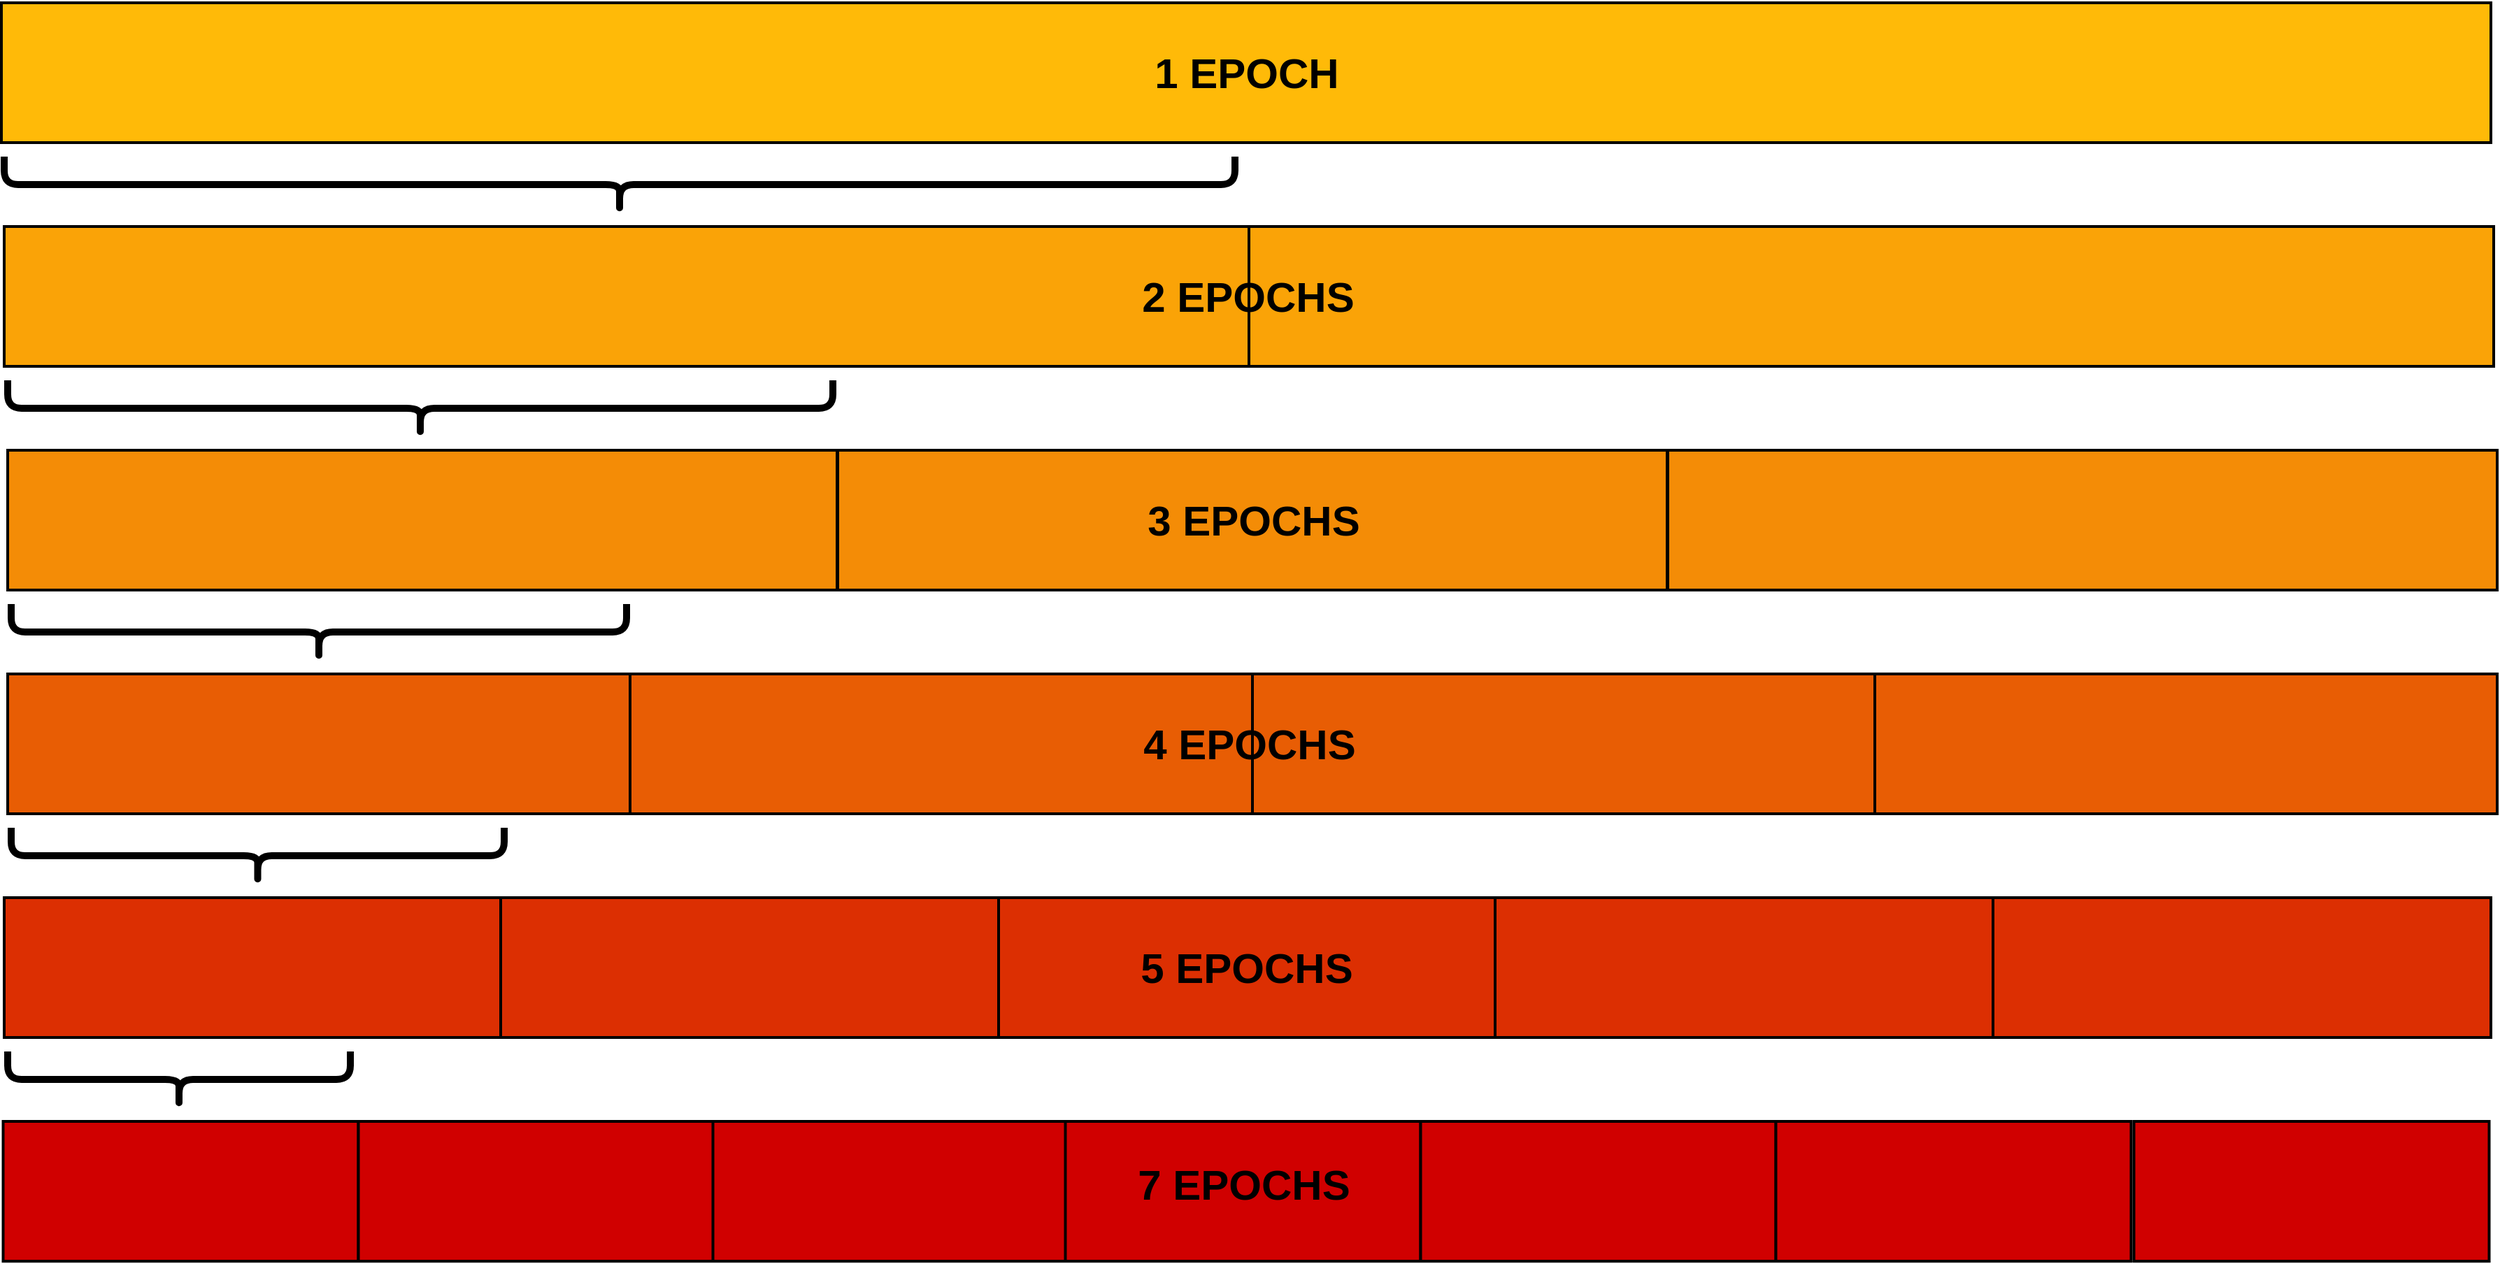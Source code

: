 <mxfile version="21.0.8" type="device" pages="3"><diagram name="Page-1" id="rnAJOH8vImSpampfHV71"><mxGraphModel dx="4130" dy="2227" grid="1" gridSize="10" guides="1" tooltips="1" connect="1" arrows="1" fold="1" page="1" pageScale="1" pageWidth="850" pageHeight="1100" math="0" shadow="0"><root><mxCell id="0"/><mxCell id="1" parent="0"/><mxCell id="9jDU9pMyeizXmVGRR5aT-2" value="" style="rounded=0;whiteSpace=wrap;html=1;gradientColor=none;fillColor=#FFBA08;labelBorderColor=none;strokeColor=default;direction=south;strokeWidth=2;" parent="1" vertex="1"><mxGeometry x="-802" y="40" width="1780" height="100" as="geometry"/></mxCell><mxCell id="9jDU9pMyeizXmVGRR5aT-4" value="" style="rounded=0;whiteSpace=wrap;html=1;fillColor=#FAA307;strokeColor=default;direction=south;strokeWidth=2;" parent="1" vertex="1"><mxGeometry x="-800" y="200" width="890" height="100" as="geometry"/></mxCell><mxCell id="9jDU9pMyeizXmVGRR5aT-5" value="" style="rounded=0;whiteSpace=wrap;html=1;fillColor=#F48C06;strokeColor=default;direction=south;strokeWidth=2;" parent="1" vertex="1"><mxGeometry x="-797.5" y="360" width="593" height="100" as="geometry"/></mxCell><mxCell id="9jDU9pMyeizXmVGRR5aT-9" value="" style="shape=curlyBracket;whiteSpace=wrap;html=1;rounded=1;flipH=1;labelPosition=right;verticalLabelPosition=middle;align=left;verticalAlign=middle;labelBorderColor=none;strokeColor=default;fillColor=#F48C06;gradientColor=none;fontStyle=1;fontSize=28;strokeWidth=5;direction=south;rotation=-180;" parent="1" vertex="1"><mxGeometry x="-800" y="150" width="880" height="40" as="geometry"/></mxCell><mxCell id="9jDU9pMyeizXmVGRR5aT-10" value="" style="shape=curlyBracket;whiteSpace=wrap;html=1;rounded=1;flipH=1;labelPosition=right;verticalLabelPosition=middle;align=left;verticalAlign=middle;labelBorderColor=none;strokeColor=default;fillColor=#F48C06;gradientColor=none;fontStyle=1;fontSize=28;strokeWidth=5;direction=south;rotation=-180;" parent="1" vertex="1"><mxGeometry x="-797.5" y="310" width="590" height="40" as="geometry"/></mxCell><mxCell id="9jDU9pMyeizXmVGRR5aT-11" value="1 EPOCH" style="text;html=1;align=center;verticalAlign=middle;resizable=0;points=[];autosize=1;strokeColor=none;fillColor=none;fontSize=30;fontStyle=1;fontFamily=Helvetica;" parent="1" vertex="1"><mxGeometry x="8" y="65" width="160" height="50" as="geometry"/></mxCell><mxCell id="9jDU9pMyeizXmVGRR5aT-14" value="" style="rounded=0;whiteSpace=wrap;html=1;fillColor=#FAA307;strokeColor=default;direction=south;strokeWidth=2;" parent="1" vertex="1"><mxGeometry x="90" y="200" width="890" height="100" as="geometry"/></mxCell><mxCell id="9jDU9pMyeizXmVGRR5aT-12" value="2 EPOCHS" style="text;html=1;align=center;verticalAlign=middle;resizable=0;points=[];autosize=1;strokeColor=none;fillColor=none;fontSize=30;fontStyle=1;fontFamily=Helvetica;" parent="1" vertex="1"><mxGeometry x="-1" y="225" width="180" height="50" as="geometry"/></mxCell><mxCell id="9jDU9pMyeizXmVGRR5aT-16" value="" style="rounded=0;whiteSpace=wrap;html=1;fillColor=#F48C06;strokeColor=default;direction=south;strokeWidth=2;" parent="1" vertex="1"><mxGeometry x="-204" y="360" width="593" height="100" as="geometry"/></mxCell><mxCell id="9jDU9pMyeizXmVGRR5aT-17" value="" style="rounded=0;whiteSpace=wrap;html=1;fillColor=#F48C06;strokeColor=default;direction=south;strokeWidth=2;" parent="1" vertex="1"><mxGeometry x="389.5" y="360" width="593" height="100" as="geometry"/></mxCell><mxCell id="9jDU9pMyeizXmVGRR5aT-18" value="" style="shape=curlyBracket;whiteSpace=wrap;html=1;rounded=1;flipH=1;labelPosition=right;verticalLabelPosition=middle;align=left;verticalAlign=middle;labelBorderColor=none;strokeColor=default;fillColor=#F48C06;gradientColor=none;fontStyle=1;fontSize=28;strokeWidth=5;direction=south;rotation=-180;" parent="1" vertex="1"><mxGeometry x="-795" y="470" width="440" height="40" as="geometry"/></mxCell><mxCell id="9jDU9pMyeizXmVGRR5aT-19" value="3 EPOCHS" style="text;html=1;align=center;verticalAlign=middle;resizable=0;points=[];autosize=1;strokeColor=none;fillColor=none;fontSize=30;fontStyle=1;fontFamily=Helvetica;" parent="1" vertex="1"><mxGeometry x="2.5" y="385" width="180" height="50" as="geometry"/></mxCell><mxCell id="9jDU9pMyeizXmVGRR5aT-20" value="" style="rounded=0;whiteSpace=wrap;html=1;fillColor=#E85D04;strokeColor=default;direction=south;strokeWidth=2;" parent="1" vertex="1"><mxGeometry x="-797.5" y="520" width="445" height="100" as="geometry"/></mxCell><mxCell id="9jDU9pMyeizXmVGRR5aT-22" value="" style="rounded=0;whiteSpace=wrap;html=1;fillColor=#E85D04;strokeColor=default;direction=south;strokeWidth=2;" parent="1" vertex="1"><mxGeometry x="-352.5" y="520" width="445" height="100" as="geometry"/></mxCell><mxCell id="9jDU9pMyeizXmVGRR5aT-23" value="" style="rounded=0;whiteSpace=wrap;html=1;fillColor=#E85D04;strokeColor=default;direction=south;strokeWidth=2;" parent="1" vertex="1"><mxGeometry x="92.5" y="520" width="445" height="100" as="geometry"/></mxCell><mxCell id="9jDU9pMyeizXmVGRR5aT-24" value="" style="rounded=0;whiteSpace=wrap;html=1;fillColor=#E85D04;strokeColor=default;direction=south;strokeWidth=2;" parent="1" vertex="1"><mxGeometry x="537.5" y="520" width="445" height="100" as="geometry"/></mxCell><mxCell id="9jDU9pMyeizXmVGRR5aT-25" value="4 EPOCHS" style="text;html=1;align=center;verticalAlign=middle;resizable=0;points=[];autosize=1;strokeColor=none;fillColor=none;fontSize=30;fontStyle=1;fontFamily=Helvetica;" parent="1" vertex="1"><mxGeometry y="545" width="180" height="50" as="geometry"/></mxCell><mxCell id="9jDU9pMyeizXmVGRR5aT-26" value="" style="rounded=0;whiteSpace=wrap;html=1;fillColor=#DC2F02;strokeColor=default;direction=south;strokeWidth=2;" parent="1" vertex="1"><mxGeometry x="-800" y="680" width="356" height="100" as="geometry"/></mxCell><mxCell id="9jDU9pMyeizXmVGRR5aT-28" value="" style="rounded=0;whiteSpace=wrap;html=1;fillColor=#D00000;strokeColor=default;direction=south;strokeWidth=2;" parent="1" vertex="1"><mxGeometry x="-800.75" y="840" width="254" height="100" as="geometry"/></mxCell><mxCell id="9jDU9pMyeizXmVGRR5aT-29" value="" style="shape=curlyBracket;whiteSpace=wrap;html=1;rounded=1;flipH=1;labelPosition=right;verticalLabelPosition=middle;align=left;verticalAlign=middle;labelBorderColor=none;strokeColor=default;fillColor=#F48C06;gradientColor=none;fontStyle=1;fontSize=28;strokeWidth=5;direction=south;rotation=-180;" parent="1" vertex="1"><mxGeometry x="-795" y="630" width="352.5" height="40" as="geometry"/></mxCell><mxCell id="9jDU9pMyeizXmVGRR5aT-30" value="" style="shape=curlyBracket;whiteSpace=wrap;html=1;rounded=1;flipH=1;labelPosition=right;verticalLabelPosition=middle;align=left;verticalAlign=middle;labelBorderColor=none;strokeColor=default;fillColor=#F48C06;gradientColor=none;fontStyle=1;fontSize=28;strokeWidth=5;direction=south;rotation=-180;" parent="1" vertex="1"><mxGeometry x="-797.5" y="790" width="245" height="40" as="geometry"/></mxCell><mxCell id="9jDU9pMyeizXmVGRR5aT-31" value="" style="rounded=0;whiteSpace=wrap;html=1;fillColor=#DC2F02;strokeColor=default;direction=south;strokeWidth=2;" parent="1" vertex="1"><mxGeometry x="-445" y="680" width="356" height="100" as="geometry"/></mxCell><mxCell id="9jDU9pMyeizXmVGRR5aT-32" value="" style="rounded=0;whiteSpace=wrap;html=1;fillColor=#DC2F02;strokeColor=default;direction=south;strokeWidth=2;" parent="1" vertex="1"><mxGeometry x="-89" y="680" width="356" height="100" as="geometry"/></mxCell><mxCell id="9jDU9pMyeizXmVGRR5aT-33" value="" style="rounded=0;whiteSpace=wrap;html=1;fillColor=#DC2F02;strokeColor=default;direction=south;strokeWidth=2;" parent="1" vertex="1"><mxGeometry x="266" y="680" width="356" height="100" as="geometry"/></mxCell><mxCell id="9jDU9pMyeizXmVGRR5aT-34" value="" style="rounded=0;whiteSpace=wrap;html=1;fillColor=#DC2F02;strokeColor=default;direction=south;strokeWidth=2;" parent="1" vertex="1"><mxGeometry x="622" y="680" width="356" height="100" as="geometry"/></mxCell><mxCell id="9jDU9pMyeizXmVGRR5aT-36" value="5 EPOCHS" style="text;html=1;align=center;verticalAlign=middle;resizable=0;points=[];autosize=1;strokeColor=none;fillColor=none;fontSize=30;fontStyle=1;fontFamily=Helvetica;" parent="1" vertex="1"><mxGeometry x="-2" y="705" width="180" height="50" as="geometry"/></mxCell><mxCell id="9jDU9pMyeizXmVGRR5aT-37" value="" style="rounded=0;whiteSpace=wrap;html=1;fillColor=#D00000;strokeColor=default;direction=south;strokeWidth=2;" parent="1" vertex="1"><mxGeometry x="-546.75" y="840" width="254" height="100" as="geometry"/></mxCell><mxCell id="9jDU9pMyeizXmVGRR5aT-38" value="" style="rounded=0;whiteSpace=wrap;html=1;fillColor=#D00000;strokeColor=default;direction=south;strokeWidth=2;" parent="1" vertex="1"><mxGeometry x="-293.25" y="840" width="254" height="100" as="geometry"/></mxCell><mxCell id="9jDU9pMyeizXmVGRR5aT-39" value="" style="rounded=0;whiteSpace=wrap;html=1;fillColor=#D00000;strokeColor=default;direction=south;strokeWidth=2;" parent="1" vertex="1"><mxGeometry x="-41.25" y="840" width="254" height="100" as="geometry"/></mxCell><mxCell id="9jDU9pMyeizXmVGRR5aT-40" value="" style="rounded=0;whiteSpace=wrap;html=1;fillColor=#D00000;strokeColor=default;direction=south;strokeWidth=2;" parent="1" vertex="1"><mxGeometry x="212.75" y="840" width="254" height="100" as="geometry"/></mxCell><mxCell id="9jDU9pMyeizXmVGRR5aT-41" value="" style="rounded=0;whiteSpace=wrap;html=1;fillColor=#D00000;strokeColor=default;direction=south;strokeWidth=2;" parent="1" vertex="1"><mxGeometry x="466.75" y="840" width="254" height="100" as="geometry"/></mxCell><mxCell id="9jDU9pMyeizXmVGRR5aT-42" value="" style="rounded=0;whiteSpace=wrap;html=1;fillColor=#D00000;strokeColor=default;direction=south;strokeWidth=2;" parent="1" vertex="1"><mxGeometry x="722.75" y="840" width="254" height="100" as="geometry"/></mxCell><mxCell id="9jDU9pMyeizXmVGRR5aT-43" value="7 EPOCHS" style="text;html=1;align=center;verticalAlign=middle;resizable=0;points=[];autosize=1;strokeColor=none;fillColor=none;fontSize=30;fontStyle=1;fontFamily=Helvetica;" parent="1" vertex="1"><mxGeometry x="-4.25" y="860" width="180" height="50" as="geometry"/></mxCell></root></mxGraphModel></diagram><diagram name="Gradient" id="_rNeAZW8AncJgSc8gZIy"><mxGraphModel dx="3310" dy="1670" grid="1" gridSize="10" guides="1" tooltips="1" connect="1" arrows="1" fold="1" page="1" pageScale="1" pageWidth="850" pageHeight="1100" math="0" shadow="0"><root><mxCell id="7pS7syN-szMAdp5dI-Rj-0"/><mxCell id="7pS7syN-szMAdp5dI-Rj-1" parent="7pS7syN-szMAdp5dI-Rj-0"/><mxCell id="PBJ5wry4gKHJ6xowtRZe-0" value="" style="rounded=0;whiteSpace=wrap;html=1;fillColor=#d00000;strokeColor=default;direction=south;strokeWidth=2;gradientColor=#FFBA08;" vertex="1" parent="7pS7syN-szMAdp5dI-Rj-1"><mxGeometry x="88" y="200" width="890" height="100" as="geometry"/></mxCell><mxCell id="7pS7syN-szMAdp5dI-Rj-2" value="" style="rounded=0;whiteSpace=wrap;html=1;gradientColor=#FFBA08;fillColor=#d00000;labelBorderColor=none;strokeColor=default;direction=south;strokeWidth=2;" vertex="1" parent="7pS7syN-szMAdp5dI-Rj-1"><mxGeometry x="-802" y="40" width="1780" height="100" as="geometry"/></mxCell><mxCell id="7pS7syN-szMAdp5dI-Rj-3" value="" style="rounded=0;whiteSpace=wrap;html=1;fillColor=#d00000;strokeColor=default;direction=south;strokeWidth=2;gradientColor=#FFBA08;" vertex="1" parent="7pS7syN-szMAdp5dI-Rj-1"><mxGeometry x="-800" y="200" width="890" height="100" as="geometry"/></mxCell><mxCell id="7pS7syN-szMAdp5dI-Rj-4" value="" style="rounded=0;whiteSpace=wrap;html=1;fillColor=#D00000;strokeColor=default;direction=south;strokeWidth=2;gradientColor=#FFBA08;" vertex="1" parent="7pS7syN-szMAdp5dI-Rj-1"><mxGeometry x="-797.5" y="360" width="593" height="100" as="geometry"/></mxCell><mxCell id="7pS7syN-szMAdp5dI-Rj-5" value="" style="shape=curlyBracket;whiteSpace=wrap;html=1;rounded=1;flipH=1;labelPosition=right;verticalLabelPosition=middle;align=left;verticalAlign=middle;labelBorderColor=none;strokeColor=default;fillColor=#F48C06;gradientColor=none;fontStyle=1;fontSize=28;strokeWidth=5;direction=south;rotation=-180;" vertex="1" parent="7pS7syN-szMAdp5dI-Rj-1"><mxGeometry x="-800" y="150" width="880" height="40" as="geometry"/></mxCell><mxCell id="7pS7syN-szMAdp5dI-Rj-6" value="" style="shape=curlyBracket;whiteSpace=wrap;html=1;rounded=1;flipH=1;labelPosition=right;verticalLabelPosition=middle;align=left;verticalAlign=middle;labelBorderColor=none;strokeColor=default;fillColor=#F48C06;gradientColor=none;fontStyle=1;fontSize=28;strokeWidth=5;direction=south;rotation=-180;" vertex="1" parent="7pS7syN-szMAdp5dI-Rj-1"><mxGeometry x="-797.5" y="310" width="590" height="40" as="geometry"/></mxCell><mxCell id="7pS7syN-szMAdp5dI-Rj-7" value="1 EPOCH" style="text;html=1;align=center;verticalAlign=middle;resizable=0;points=[];autosize=1;strokeColor=none;fillColor=none;fontSize=30;fontStyle=1;fontFamily=Helvetica;" vertex="1" parent="7pS7syN-szMAdp5dI-Rj-1"><mxGeometry x="8" y="65" width="160" height="50" as="geometry"/></mxCell><mxCell id="7pS7syN-szMAdp5dI-Rj-9" value="2 EPOCHS" style="text;html=1;align=center;verticalAlign=middle;resizable=0;points=[];autosize=1;strokeColor=none;fillColor=none;fontSize=30;fontStyle=1;fontFamily=Helvetica;" vertex="1" parent="7pS7syN-szMAdp5dI-Rj-1"><mxGeometry x="-1" y="225" width="180" height="50" as="geometry"/></mxCell><mxCell id="7pS7syN-szMAdp5dI-Rj-10" value="" style="rounded=0;whiteSpace=wrap;html=1;fillColor=#D00000;strokeColor=default;direction=south;strokeWidth=2;gradientColor=#FFBA08;" vertex="1" parent="7pS7syN-szMAdp5dI-Rj-1"><mxGeometry x="-204" y="360" width="593" height="100" as="geometry"/></mxCell><mxCell id="7pS7syN-szMAdp5dI-Rj-11" value="" style="rounded=0;whiteSpace=wrap;html=1;fillColor=#D00000;strokeColor=default;direction=south;strokeWidth=2;gradientColor=#FFBA08;" vertex="1" parent="7pS7syN-szMAdp5dI-Rj-1"><mxGeometry x="389.5" y="360" width="593" height="100" as="geometry"/></mxCell><mxCell id="7pS7syN-szMAdp5dI-Rj-12" value="" style="shape=curlyBracket;whiteSpace=wrap;html=1;rounded=1;flipH=1;labelPosition=right;verticalLabelPosition=middle;align=left;verticalAlign=middle;labelBorderColor=none;strokeColor=default;fillColor=#F48C06;gradientColor=none;fontStyle=1;fontSize=28;strokeWidth=5;direction=south;rotation=-180;" vertex="1" parent="7pS7syN-szMAdp5dI-Rj-1"><mxGeometry x="-795" y="470" width="440" height="40" as="geometry"/></mxCell><mxCell id="7pS7syN-szMAdp5dI-Rj-13" value="3 EPOCHS" style="text;html=1;align=center;verticalAlign=middle;resizable=0;points=[];autosize=1;strokeColor=none;fillColor=none;fontSize=30;fontStyle=1;fontFamily=Helvetica;" vertex="1" parent="7pS7syN-szMAdp5dI-Rj-1"><mxGeometry x="2.5" y="385" width="180" height="50" as="geometry"/></mxCell><mxCell id="7pS7syN-szMAdp5dI-Rj-14" value="" style="rounded=0;whiteSpace=wrap;html=1;fillColor=#D00000;strokeColor=default;direction=south;strokeWidth=2;gradientColor=#FFBA08;" vertex="1" parent="7pS7syN-szMAdp5dI-Rj-1"><mxGeometry x="-797.5" y="520" width="445" height="100" as="geometry"/></mxCell><mxCell id="7pS7syN-szMAdp5dI-Rj-15" value="" style="rounded=0;whiteSpace=wrap;html=1;fillColor=#D00000;strokeColor=default;direction=south;strokeWidth=2;gradientColor=#FFBA08;" vertex="1" parent="7pS7syN-szMAdp5dI-Rj-1"><mxGeometry x="-352.5" y="520" width="445" height="100" as="geometry"/></mxCell><mxCell id="7pS7syN-szMAdp5dI-Rj-16" value="" style="rounded=0;whiteSpace=wrap;html=1;fillColor=#D00000;strokeColor=default;direction=south;strokeWidth=2;gradientColor=#FFBA08;" vertex="1" parent="7pS7syN-szMAdp5dI-Rj-1"><mxGeometry x="92.5" y="520" width="445" height="100" as="geometry"/></mxCell><mxCell id="7pS7syN-szMAdp5dI-Rj-17" value="" style="rounded=0;whiteSpace=wrap;html=1;fillColor=#D00000;strokeColor=default;direction=south;strokeWidth=2;gradientColor=#FFBA08;" vertex="1" parent="7pS7syN-szMAdp5dI-Rj-1"><mxGeometry x="537.5" y="520" width="445" height="100" as="geometry"/></mxCell><mxCell id="7pS7syN-szMAdp5dI-Rj-18" value="4 EPOCHS" style="text;html=1;align=center;verticalAlign=middle;resizable=0;points=[];autosize=1;strokeColor=none;fillColor=none;fontSize=30;fontStyle=1;fontFamily=Helvetica;" vertex="1" parent="7pS7syN-szMAdp5dI-Rj-1"><mxGeometry y="545" width="180" height="50" as="geometry"/></mxCell><mxCell id="7pS7syN-szMAdp5dI-Rj-19" value="" style="rounded=0;whiteSpace=wrap;html=1;fillColor=#D00000;strokeColor=default;direction=south;strokeWidth=2;gradientColor=#FFBA08;" vertex="1" parent="7pS7syN-szMAdp5dI-Rj-1"><mxGeometry x="-800" y="680" width="356" height="100" as="geometry"/></mxCell><mxCell id="7pS7syN-szMAdp5dI-Rj-20" value="" style="rounded=0;whiteSpace=wrap;html=1;fillColor=#D00000;strokeColor=default;direction=south;strokeWidth=2;gradientColor=#FFBA08;" vertex="1" parent="7pS7syN-szMAdp5dI-Rj-1"><mxGeometry x="-800.75" y="840" width="254" height="100" as="geometry"/></mxCell><mxCell id="7pS7syN-szMAdp5dI-Rj-21" value="" style="shape=curlyBracket;whiteSpace=wrap;html=1;rounded=1;flipH=1;labelPosition=right;verticalLabelPosition=middle;align=left;verticalAlign=middle;labelBorderColor=none;strokeColor=default;fillColor=#F48C06;gradientColor=none;fontStyle=1;fontSize=28;strokeWidth=5;direction=south;rotation=-180;" vertex="1" parent="7pS7syN-szMAdp5dI-Rj-1"><mxGeometry x="-795" y="630" width="352.5" height="40" as="geometry"/></mxCell><mxCell id="7pS7syN-szMAdp5dI-Rj-22" value="" style="shape=curlyBracket;whiteSpace=wrap;html=1;rounded=1;flipH=1;labelPosition=right;verticalLabelPosition=middle;align=left;verticalAlign=middle;labelBorderColor=none;strokeColor=default;fillColor=#F48C06;gradientColor=none;fontStyle=1;fontSize=28;strokeWidth=5;direction=south;rotation=-180;" vertex="1" parent="7pS7syN-szMAdp5dI-Rj-1"><mxGeometry x="-797.5" y="790" width="245" height="40" as="geometry"/></mxCell><mxCell id="7pS7syN-szMAdp5dI-Rj-23" value="" style="rounded=0;whiteSpace=wrap;html=1;fillColor=#D00000;strokeColor=default;direction=south;strokeWidth=2;gradientColor=#FFBA08;" vertex="1" parent="7pS7syN-szMAdp5dI-Rj-1"><mxGeometry x="-445" y="680" width="356" height="100" as="geometry"/></mxCell><mxCell id="7pS7syN-szMAdp5dI-Rj-24" value="" style="rounded=0;whiteSpace=wrap;html=1;fillColor=#D00000;strokeColor=default;direction=south;strokeWidth=2;gradientColor=#FFBA08;" vertex="1" parent="7pS7syN-szMAdp5dI-Rj-1"><mxGeometry x="-89" y="680" width="356" height="100" as="geometry"/></mxCell><mxCell id="7pS7syN-szMAdp5dI-Rj-25" value="" style="rounded=0;whiteSpace=wrap;html=1;fillColor=#D00000;strokeColor=default;direction=south;strokeWidth=2;gradientColor=#FFBA08;" vertex="1" parent="7pS7syN-szMAdp5dI-Rj-1"><mxGeometry x="266" y="680" width="356" height="100" as="geometry"/></mxCell><mxCell id="7pS7syN-szMAdp5dI-Rj-26" value="" style="rounded=0;whiteSpace=wrap;html=1;fillColor=#D00000;strokeColor=default;direction=south;strokeWidth=2;gradientColor=#FFBA08;" vertex="1" parent="7pS7syN-szMAdp5dI-Rj-1"><mxGeometry x="622" y="680" width="356" height="100" as="geometry"/></mxCell><mxCell id="7pS7syN-szMAdp5dI-Rj-27" value="5 EPOCHS" style="text;html=1;align=center;verticalAlign=middle;resizable=0;points=[];autosize=1;strokeColor=none;fillColor=none;fontSize=30;fontStyle=1;fontFamily=Helvetica;" vertex="1" parent="7pS7syN-szMAdp5dI-Rj-1"><mxGeometry x="-2" y="705" width="180" height="50" as="geometry"/></mxCell><mxCell id="7pS7syN-szMAdp5dI-Rj-28" value="" style="rounded=0;whiteSpace=wrap;html=1;fillColor=#D00000;strokeColor=default;direction=south;strokeWidth=2;gradientColor=#FFBA08;" vertex="1" parent="7pS7syN-szMAdp5dI-Rj-1"><mxGeometry x="-546.75" y="840" width="254" height="100" as="geometry"/></mxCell><mxCell id="7pS7syN-szMAdp5dI-Rj-29" value="" style="rounded=0;whiteSpace=wrap;html=1;fillColor=#D00000;strokeColor=default;direction=south;strokeWidth=2;gradientColor=#FFBA08;" vertex="1" parent="7pS7syN-szMAdp5dI-Rj-1"><mxGeometry x="-293.25" y="840" width="254" height="100" as="geometry"/></mxCell><mxCell id="7pS7syN-szMAdp5dI-Rj-30" value="" style="rounded=0;whiteSpace=wrap;html=1;fillColor=#D00000;strokeColor=default;direction=south;strokeWidth=2;gradientColor=#FFBA08;" vertex="1" parent="7pS7syN-szMAdp5dI-Rj-1"><mxGeometry x="-41.25" y="840" width="254" height="100" as="geometry"/></mxCell><mxCell id="7pS7syN-szMAdp5dI-Rj-31" value="" style="rounded=0;whiteSpace=wrap;html=1;fillColor=#D00000;strokeColor=default;direction=south;strokeWidth=2;gradientColor=#FFBA08;" vertex="1" parent="7pS7syN-szMAdp5dI-Rj-1"><mxGeometry x="212.75" y="840" width="254" height="100" as="geometry"/></mxCell><mxCell id="7pS7syN-szMAdp5dI-Rj-32" value="" style="rounded=0;whiteSpace=wrap;html=1;fillColor=#D00000;strokeColor=default;direction=south;strokeWidth=2;gradientColor=#FFBA08;" vertex="1" parent="7pS7syN-szMAdp5dI-Rj-1"><mxGeometry x="466.75" y="840" width="254" height="100" as="geometry"/></mxCell><mxCell id="7pS7syN-szMAdp5dI-Rj-33" value="" style="rounded=0;whiteSpace=wrap;html=1;fillColor=#D00000;strokeColor=default;direction=south;strokeWidth=2;gradientColor=#FFBA08;" vertex="1" parent="7pS7syN-szMAdp5dI-Rj-1"><mxGeometry x="722.75" y="840" width="254" height="100" as="geometry"/></mxCell><mxCell id="7pS7syN-szMAdp5dI-Rj-34" value="7 EPOCHS" style="text;html=1;align=center;verticalAlign=middle;resizable=0;points=[];autosize=1;strokeColor=none;fillColor=none;fontSize=30;fontStyle=1;fontFamily=Helvetica;" vertex="1" parent="7pS7syN-szMAdp5dI-Rj-1"><mxGeometry x="-4.25" y="860" width="180" height="50" as="geometry"/></mxCell></root></mxGraphModel></diagram><diagram name="Gradientv2" id="XzFYbUiyZ6bwn3ChwNTm"><mxGraphModel dx="2639" dy="1215" grid="1" gridSize="10" guides="1" tooltips="1" connect="1" arrows="1" fold="1" page="1" pageScale="1" pageWidth="850" pageHeight="1100" math="0" shadow="0"><root><mxCell id="6Fy3OAZWIpGKjMJi9Poy-0"/><mxCell id="6Fy3OAZWIpGKjMJi9Poy-1" parent="6Fy3OAZWIpGKjMJi9Poy-0"/><mxCell id="NViFJIdI2whAphy2XoNG-10" value="" style="rounded=0;whiteSpace=wrap;html=1;gradientColor=#FFBA08;fillColor=#d00000;labelBorderColor=none;strokeColor=default;direction=south;strokeWidth=2;" vertex="1" parent="6Fy3OAZWIpGKjMJi9Poy-1"><mxGeometry x="-800" y="840" width="1780" height="100" as="geometry"/></mxCell><mxCell id="NViFJIdI2whAphy2XoNG-4" value="" style="rounded=0;whiteSpace=wrap;html=1;gradientColor=#FFBA08;fillColor=#d00000;labelBorderColor=none;strokeColor=default;direction=south;strokeWidth=2;" vertex="1" parent="6Fy3OAZWIpGKjMJi9Poy-1"><mxGeometry x="-800" y="680" width="1780" height="100" as="geometry"/></mxCell><mxCell id="NViFJIdI2whAphy2XoNG-11" value="" style="rounded=0;whiteSpace=wrap;html=1;gradientColor=#FFBA08;fillColor=#d00000;labelBorderColor=none;strokeColor=none;direction=south;strokeWidth=2;" vertex="1" parent="6Fy3OAZWIpGKjMJi9Poy-1"><mxGeometry x="-546.75" y="840" width="1780" height="100" as="geometry"/></mxCell><mxCell id="NViFJIdI2whAphy2XoNG-12" value="" style="rounded=0;whiteSpace=wrap;html=1;gradientColor=#FFBA08;fillColor=#d00000;labelBorderColor=none;strokeColor=none;direction=south;strokeWidth=2;" vertex="1" parent="6Fy3OAZWIpGKjMJi9Poy-1"><mxGeometry x="-296.25" y="840" width="1780" height="100" as="geometry"/></mxCell><mxCell id="NViFJIdI2whAphy2XoNG-13" value="" style="rounded=0;whiteSpace=wrap;html=1;gradientColor=#FFBA08;fillColor=#d00000;labelBorderColor=none;strokeColor=none;direction=south;strokeWidth=2;" vertex="1" parent="6Fy3OAZWIpGKjMJi9Poy-1"><mxGeometry x="-41.25" y="840" width="1780" height="100" as="geometry"/></mxCell><mxCell id="NViFJIdI2whAphy2XoNG-14" value="" style="rounded=0;whiteSpace=wrap;html=1;gradientColor=#FFBA08;fillColor=#d00000;labelBorderColor=none;strokeColor=none;direction=south;strokeWidth=2;" vertex="1" parent="6Fy3OAZWIpGKjMJi9Poy-1"><mxGeometry x="212.75" y="840" width="1780" height="100" as="geometry"/></mxCell><mxCell id="NViFJIdI2whAphy2XoNG-15" value="" style="rounded=0;whiteSpace=wrap;html=1;gradientColor=#FFBA08;fillColor=#d00000;labelBorderColor=none;strokeColor=none;direction=south;strokeWidth=2;" vertex="1" parent="6Fy3OAZWIpGKjMJi9Poy-1"><mxGeometry x="470" y="840" width="1780" height="100" as="geometry"/></mxCell><mxCell id="NViFJIdI2whAphy2XoNG-16" value="" style="rounded=0;whiteSpace=wrap;html=1;gradientColor=#FFBA08;fillColor=#d00000;labelBorderColor=none;strokeColor=none;direction=south;strokeWidth=2;" vertex="1" parent="6Fy3OAZWIpGKjMJi9Poy-1"><mxGeometry x="722.75" y="840" width="1780" height="100" as="geometry"/></mxCell><mxCell id="NViFJIdI2whAphy2XoNG-5" value="" style="rounded=0;whiteSpace=wrap;html=1;gradientColor=#FFBA08;fillColor=#d00000;labelBorderColor=none;strokeColor=default;direction=south;strokeWidth=2;" vertex="1" parent="6Fy3OAZWIpGKjMJi9Poy-1"><mxGeometry x="-444" y="680" width="1780" height="100" as="geometry"/></mxCell><mxCell id="NViFJIdI2whAphy2XoNG-0" value="" style="rounded=0;whiteSpace=wrap;html=1;gradientColor=#FFBA08;fillColor=#d00000;labelBorderColor=none;strokeColor=default;direction=south;strokeWidth=2;" vertex="1" parent="6Fy3OAZWIpGKjMJi9Poy-1"><mxGeometry x="-797.5" y="520" width="1780" height="100" as="geometry"/></mxCell><mxCell id="NViFJIdI2whAphy2XoNG-6" value="" style="rounded=0;whiteSpace=wrap;html=1;gradientColor=#FFBA08;fillColor=#d00000;labelBorderColor=none;strokeColor=default;direction=south;strokeWidth=2;" vertex="1" parent="6Fy3OAZWIpGKjMJi9Poy-1"><mxGeometry x="-88" y="680" width="1780" height="100" as="geometry"/></mxCell><mxCell id="NViFJIdI2whAphy2XoNG-7" value="" style="rounded=0;whiteSpace=wrap;html=1;gradientColor=#FFBA08;fillColor=#d00000;labelBorderColor=none;strokeColor=default;direction=south;strokeWidth=2;" vertex="1" parent="6Fy3OAZWIpGKjMJi9Poy-1"><mxGeometry x="267" y="680" width="1780" height="100" as="geometry"/></mxCell><mxCell id="NViFJIdI2whAphy2XoNG-8" value="" style="rounded=0;whiteSpace=wrap;html=1;gradientColor=#FFBA08;fillColor=#d00000;labelBorderColor=none;strokeColor=default;direction=south;strokeWidth=2;" vertex="1" parent="6Fy3OAZWIpGKjMJi9Poy-1"><mxGeometry x="622" y="680" width="1780" height="100" as="geometry"/></mxCell><mxCell id="NViFJIdI2whAphy2XoNG-1" value="" style="rounded=0;whiteSpace=wrap;html=1;gradientColor=#FFBA08;fillColor=#d00000;labelBorderColor=none;strokeColor=default;direction=south;strokeWidth=2;" vertex="1" parent="6Fy3OAZWIpGKjMJi9Poy-1"><mxGeometry x="-352.5" y="520" width="1780" height="100" as="geometry"/></mxCell><mxCell id="NViFJIdI2whAphy2XoNG-2" value="" style="rounded=0;whiteSpace=wrap;html=1;gradientColor=#FFBA08;fillColor=#d00000;labelBorderColor=none;strokeColor=default;direction=south;strokeWidth=2;" vertex="1" parent="6Fy3OAZWIpGKjMJi9Poy-1"><mxGeometry x="92.5" y="520" width="1780" height="100" as="geometry"/></mxCell><mxCell id="5bwx2CCaIUgprDx7By38-2" value="" style="rounded=0;whiteSpace=wrap;html=1;gradientColor=#FFBA08;fillColor=#d00000;labelBorderColor=none;strokeColor=default;direction=south;strokeWidth=2;" vertex="1" parent="6Fy3OAZWIpGKjMJi9Poy-1"><mxGeometry x="-797.5" y="360" width="1780" height="100" as="geometry"/></mxCell><mxCell id="5bwx2CCaIUgprDx7By38-3" value="" style="rounded=0;whiteSpace=wrap;html=1;gradientColor=#FFBA08;fillColor=#d00000;labelBorderColor=none;strokeColor=default;direction=south;strokeWidth=2;" vertex="1" parent="6Fy3OAZWIpGKjMJi9Poy-1"><mxGeometry x="-204" y="360" width="1780" height="100" as="geometry"/></mxCell><mxCell id="NViFJIdI2whAphy2XoNG-3" value="" style="rounded=0;whiteSpace=wrap;html=1;gradientColor=#FFBA08;fillColor=#d00000;labelBorderColor=none;strokeColor=default;direction=south;strokeWidth=2;" vertex="1" parent="6Fy3OAZWIpGKjMJi9Poy-1"><mxGeometry x="537.5" y="520" width="1780" height="100" as="geometry"/></mxCell><mxCell id="5bwx2CCaIUgprDx7By38-4" value="" style="rounded=0;whiteSpace=wrap;html=1;gradientColor=#FFBA08;fillColor=#d00000;labelBorderColor=none;strokeColor=default;direction=south;strokeWidth=2;" vertex="1" parent="6Fy3OAZWIpGKjMJi9Poy-1"><mxGeometry x="389.5" y="360" width="1780" height="100" as="geometry"/></mxCell><mxCell id="5bwx2CCaIUgprDx7By38-0" value="" style="rounded=0;whiteSpace=wrap;html=1;gradientColor=#FFBA08;fillColor=#d00000;labelBorderColor=none;strokeColor=default;direction=south;strokeWidth=2;" vertex="1" parent="6Fy3OAZWIpGKjMJi9Poy-1"><mxGeometry x="-801" y="200" width="1780" height="100" as="geometry"/></mxCell><mxCell id="5bwx2CCaIUgprDx7By38-1" value="" style="rounded=0;whiteSpace=wrap;html=1;gradientColor=#FFBA08;fillColor=#d00000;labelBorderColor=none;strokeColor=default;direction=south;strokeWidth=2;" vertex="1" parent="6Fy3OAZWIpGKjMJi9Poy-1"><mxGeometry x="86.75" y="200" width="1780" height="100" as="geometry"/></mxCell><mxCell id="6Fy3OAZWIpGKjMJi9Poy-2" value="" style="rounded=0;whiteSpace=wrap;html=1;fillColor=none;strokeColor=default;direction=south;strokeWidth=2;gradientColor=#FFBA08;" vertex="1" parent="6Fy3OAZWIpGKjMJi9Poy-1"><mxGeometry x="86.75" y="200" width="890" height="100" as="geometry"/></mxCell><mxCell id="6Fy3OAZWIpGKjMJi9Poy-3" value="" style="rounded=0;whiteSpace=wrap;html=1;gradientColor=#FFBA08;fillColor=#d00000;labelBorderColor=none;strokeColor=default;direction=south;strokeWidth=2;" vertex="1" parent="6Fy3OAZWIpGKjMJi9Poy-1"><mxGeometry x="-802" y="40" width="1780" height="100" as="geometry"/></mxCell><mxCell id="6Fy3OAZWIpGKjMJi9Poy-4" value="" style="rounded=0;whiteSpace=wrap;html=1;fillColor=none;strokeColor=default;direction=south;strokeWidth=2;gradientColor=#FFBA08;" vertex="1" parent="6Fy3OAZWIpGKjMJi9Poy-1"><mxGeometry x="-802" y="200" width="890" height="100" as="geometry"/></mxCell><mxCell id="6Fy3OAZWIpGKjMJi9Poy-5" value="" style="rounded=0;whiteSpace=wrap;html=1;fillColor=none;strokeColor=default;direction=south;strokeWidth=2;gradientColor=#FFBA08;" vertex="1" parent="6Fy3OAZWIpGKjMJi9Poy-1"><mxGeometry x="-797.5" y="360" width="593" height="100" as="geometry"/></mxCell><mxCell id="6Fy3OAZWIpGKjMJi9Poy-8" value="1 EPOCH" style="text;html=1;align=center;verticalAlign=middle;resizable=0;points=[];autosize=1;strokeColor=none;fillColor=none;fontSize=30;fontStyle=1;fontFamily=Helvetica;" vertex="1" parent="6Fy3OAZWIpGKjMJi9Poy-1"><mxGeometry x="8" y="65" width="160" height="50" as="geometry"/></mxCell><mxCell id="6Fy3OAZWIpGKjMJi9Poy-9" value="2 EPOCHS" style="text;html=1;align=center;verticalAlign=middle;resizable=0;points=[];autosize=1;strokeColor=none;fillColor=none;fontSize=30;fontStyle=1;fontFamily=Helvetica;" vertex="1" parent="6Fy3OAZWIpGKjMJi9Poy-1"><mxGeometry x="-1" y="225" width="180" height="50" as="geometry"/></mxCell><mxCell id="6Fy3OAZWIpGKjMJi9Poy-10" value="" style="rounded=0;whiteSpace=wrap;html=1;fillColor=none;strokeColor=default;direction=south;strokeWidth=2;gradientColor=#FFBA08;" vertex="1" parent="6Fy3OAZWIpGKjMJi9Poy-1"><mxGeometry x="-204" y="360" width="593" height="100" as="geometry"/></mxCell><mxCell id="6Fy3OAZWIpGKjMJi9Poy-11" value="" style="rounded=0;whiteSpace=wrap;html=1;fillColor=none;strokeColor=default;direction=south;strokeWidth=2;gradientColor=#FFBA08;" vertex="1" parent="6Fy3OAZWIpGKjMJi9Poy-1"><mxGeometry x="389.5" y="360" width="593" height="100" as="geometry"/></mxCell><mxCell id="6Fy3OAZWIpGKjMJi9Poy-13" value="3 EPOCHS" style="text;html=1;align=center;verticalAlign=middle;resizable=0;points=[];autosize=1;strokeColor=none;fillColor=none;fontSize=30;fontStyle=1;fontFamily=Helvetica;" vertex="1" parent="6Fy3OAZWIpGKjMJi9Poy-1"><mxGeometry x="2.5" y="385" width="180" height="50" as="geometry"/></mxCell><mxCell id="6Fy3OAZWIpGKjMJi9Poy-14" value="" style="rounded=0;whiteSpace=wrap;html=1;fillColor=none;strokeColor=default;direction=south;strokeWidth=2;gradientColor=#FFBA08;" vertex="1" parent="6Fy3OAZWIpGKjMJi9Poy-1"><mxGeometry x="-797.5" y="520" width="445" height="100" as="geometry"/></mxCell><mxCell id="6Fy3OAZWIpGKjMJi9Poy-15" value="" style="rounded=0;whiteSpace=wrap;html=1;fillColor=none;strokeColor=default;direction=south;strokeWidth=2;gradientColor=#FFBA08;" vertex="1" parent="6Fy3OAZWIpGKjMJi9Poy-1"><mxGeometry x="-352.5" y="520" width="445" height="100" as="geometry"/></mxCell><mxCell id="6Fy3OAZWIpGKjMJi9Poy-16" value="" style="rounded=0;whiteSpace=wrap;html=1;fillColor=none;strokeColor=default;direction=south;strokeWidth=2;gradientColor=#FFBA08;" vertex="1" parent="6Fy3OAZWIpGKjMJi9Poy-1"><mxGeometry x="92.5" y="520" width="445" height="100" as="geometry"/></mxCell><mxCell id="6Fy3OAZWIpGKjMJi9Poy-17" value="" style="rounded=0;whiteSpace=wrap;html=1;fillColor=none;strokeColor=default;direction=south;strokeWidth=2;gradientColor=#FFBA08;" vertex="1" parent="6Fy3OAZWIpGKjMJi9Poy-1"><mxGeometry x="537.5" y="520" width="445" height="100" as="geometry"/></mxCell><mxCell id="6Fy3OAZWIpGKjMJi9Poy-18" value="4 EPOCHS" style="text;html=1;align=center;verticalAlign=middle;resizable=0;points=[];autosize=1;strokeColor=none;fillColor=none;fontSize=30;fontStyle=1;fontFamily=Helvetica;" vertex="1" parent="6Fy3OAZWIpGKjMJi9Poy-1"><mxGeometry y="545" width="180" height="50" as="geometry"/></mxCell><mxCell id="6Fy3OAZWIpGKjMJi9Poy-19" value="" style="rounded=0;whiteSpace=wrap;html=1;fillColor=none;strokeColor=default;direction=south;strokeWidth=2;gradientColor=#FFBA08;" vertex="1" parent="6Fy3OAZWIpGKjMJi9Poy-1"><mxGeometry x="-800" y="680" width="356" height="100" as="geometry"/></mxCell><mxCell id="6Fy3OAZWIpGKjMJi9Poy-20" value="" style="rounded=0;whiteSpace=wrap;html=1;fillColor=none;strokeColor=default;direction=south;strokeWidth=2;gradientColor=#FFBA08;" vertex="1" parent="6Fy3OAZWIpGKjMJi9Poy-1"><mxGeometry x="-800" y="840" width="254" height="100" as="geometry"/></mxCell><mxCell id="6Fy3OAZWIpGKjMJi9Poy-23" value="" style="rounded=0;whiteSpace=wrap;html=1;fillColor=none;strokeColor=default;direction=south;strokeWidth=2;gradientColor=#FFBA08;" vertex="1" parent="6Fy3OAZWIpGKjMJi9Poy-1"><mxGeometry x="-444" y="680" width="356" height="100" as="geometry"/></mxCell><mxCell id="6Fy3OAZWIpGKjMJi9Poy-24" value="" style="rounded=0;whiteSpace=wrap;html=1;fillColor=none;strokeColor=default;direction=south;strokeWidth=2;gradientColor=#FFBA08;" vertex="1" parent="6Fy3OAZWIpGKjMJi9Poy-1"><mxGeometry x="-89" y="680" width="356" height="100" as="geometry"/></mxCell><mxCell id="6Fy3OAZWIpGKjMJi9Poy-25" value="" style="rounded=0;whiteSpace=wrap;html=1;fillColor=none;strokeColor=default;direction=south;strokeWidth=2;gradientColor=#FFBA08;" vertex="1" parent="6Fy3OAZWIpGKjMJi9Poy-1"><mxGeometry x="266" y="680" width="356" height="100" as="geometry"/></mxCell><mxCell id="6Fy3OAZWIpGKjMJi9Poy-26" value="" style="rounded=0;whiteSpace=wrap;html=1;fillColor=none;strokeColor=default;direction=south;strokeWidth=2;gradientColor=#FFBA08;" vertex="1" parent="6Fy3OAZWIpGKjMJi9Poy-1"><mxGeometry x="622" y="680" width="356" height="100" as="geometry"/></mxCell><mxCell id="6Fy3OAZWIpGKjMJi9Poy-27" value="5 EPOCHS" style="text;html=1;align=center;verticalAlign=middle;resizable=0;points=[];autosize=1;strokeColor=none;fillColor=none;fontSize=30;fontStyle=1;fontFamily=Helvetica;" vertex="1" parent="6Fy3OAZWIpGKjMJi9Poy-1"><mxGeometry x="-2" y="705" width="180" height="50" as="geometry"/></mxCell><mxCell id="6Fy3OAZWIpGKjMJi9Poy-28" value="" style="rounded=0;whiteSpace=wrap;html=1;fillColor=none;strokeColor=default;direction=south;strokeWidth=2;gradientColor=#FFBA08;" vertex="1" parent="6Fy3OAZWIpGKjMJi9Poy-1"><mxGeometry x="-546.75" y="840" width="254" height="100" as="geometry"/></mxCell><mxCell id="6Fy3OAZWIpGKjMJi9Poy-29" value="" style="rounded=0;whiteSpace=wrap;html=1;fillColor=none;strokeColor=default;direction=south;strokeWidth=2;gradientColor=#FFBA08;" vertex="1" parent="6Fy3OAZWIpGKjMJi9Poy-1"><mxGeometry x="-292.75" y="840" width="254" height="100" as="geometry"/></mxCell><mxCell id="6Fy3OAZWIpGKjMJi9Poy-30" value="" style="rounded=0;whiteSpace=wrap;html=1;fillColor=none;strokeColor=default;direction=south;strokeWidth=2;gradientColor=#FFBA08;" vertex="1" parent="6Fy3OAZWIpGKjMJi9Poy-1"><mxGeometry x="-39" y="840" width="254" height="100" as="geometry"/></mxCell><mxCell id="6Fy3OAZWIpGKjMJi9Poy-31" value="" style="rounded=0;whiteSpace=wrap;html=1;fillColor=none;strokeColor=default;direction=south;strokeWidth=2;gradientColor=#FFBA08;" vertex="1" parent="6Fy3OAZWIpGKjMJi9Poy-1"><mxGeometry x="215" y="840" width="254" height="100" as="geometry"/></mxCell><mxCell id="6Fy3OAZWIpGKjMJi9Poy-32" value="" style="rounded=0;whiteSpace=wrap;html=1;fillColor=none;strokeColor=default;direction=south;strokeWidth=2;gradientColor=#FFBA08;" vertex="1" parent="6Fy3OAZWIpGKjMJi9Poy-1"><mxGeometry x="469" y="840" width="254" height="100" as="geometry"/></mxCell><mxCell id="6Fy3OAZWIpGKjMJi9Poy-33" value="" style="rounded=0;whiteSpace=wrap;html=1;fillColor=none;strokeColor=default;direction=south;strokeWidth=2;gradientColor=#FFBA08;" vertex="1" parent="6Fy3OAZWIpGKjMJi9Poy-1"><mxGeometry x="724" y="840" width="254" height="100" as="geometry"/></mxCell><mxCell id="6Fy3OAZWIpGKjMJi9Poy-34" value="7 EPOCHS" style="text;html=1;align=center;verticalAlign=middle;resizable=0;points=[];autosize=1;strokeColor=none;fillColor=none;fontSize=30;fontStyle=1;fontFamily=Helvetica;" vertex="1" parent="6Fy3OAZWIpGKjMJi9Poy-1"><mxGeometry x="-4.25" y="860" width="180" height="50" as="geometry"/></mxCell></root></mxGraphModel></diagram></mxfile>